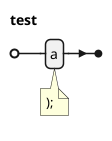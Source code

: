 {
  "sha1": "5h1ehys748ke62i3yzgudtm7wksoesc",
  "insertion": {
    "when": "2024-05-30T20:48:20.742Z",
    "url": "https://forum.plantuml.net/16694/ebnf-add-notes",
    "user": "plantuml@gmail.com"
  }
}
@startebnf
test =  a (*);
@endebnf
